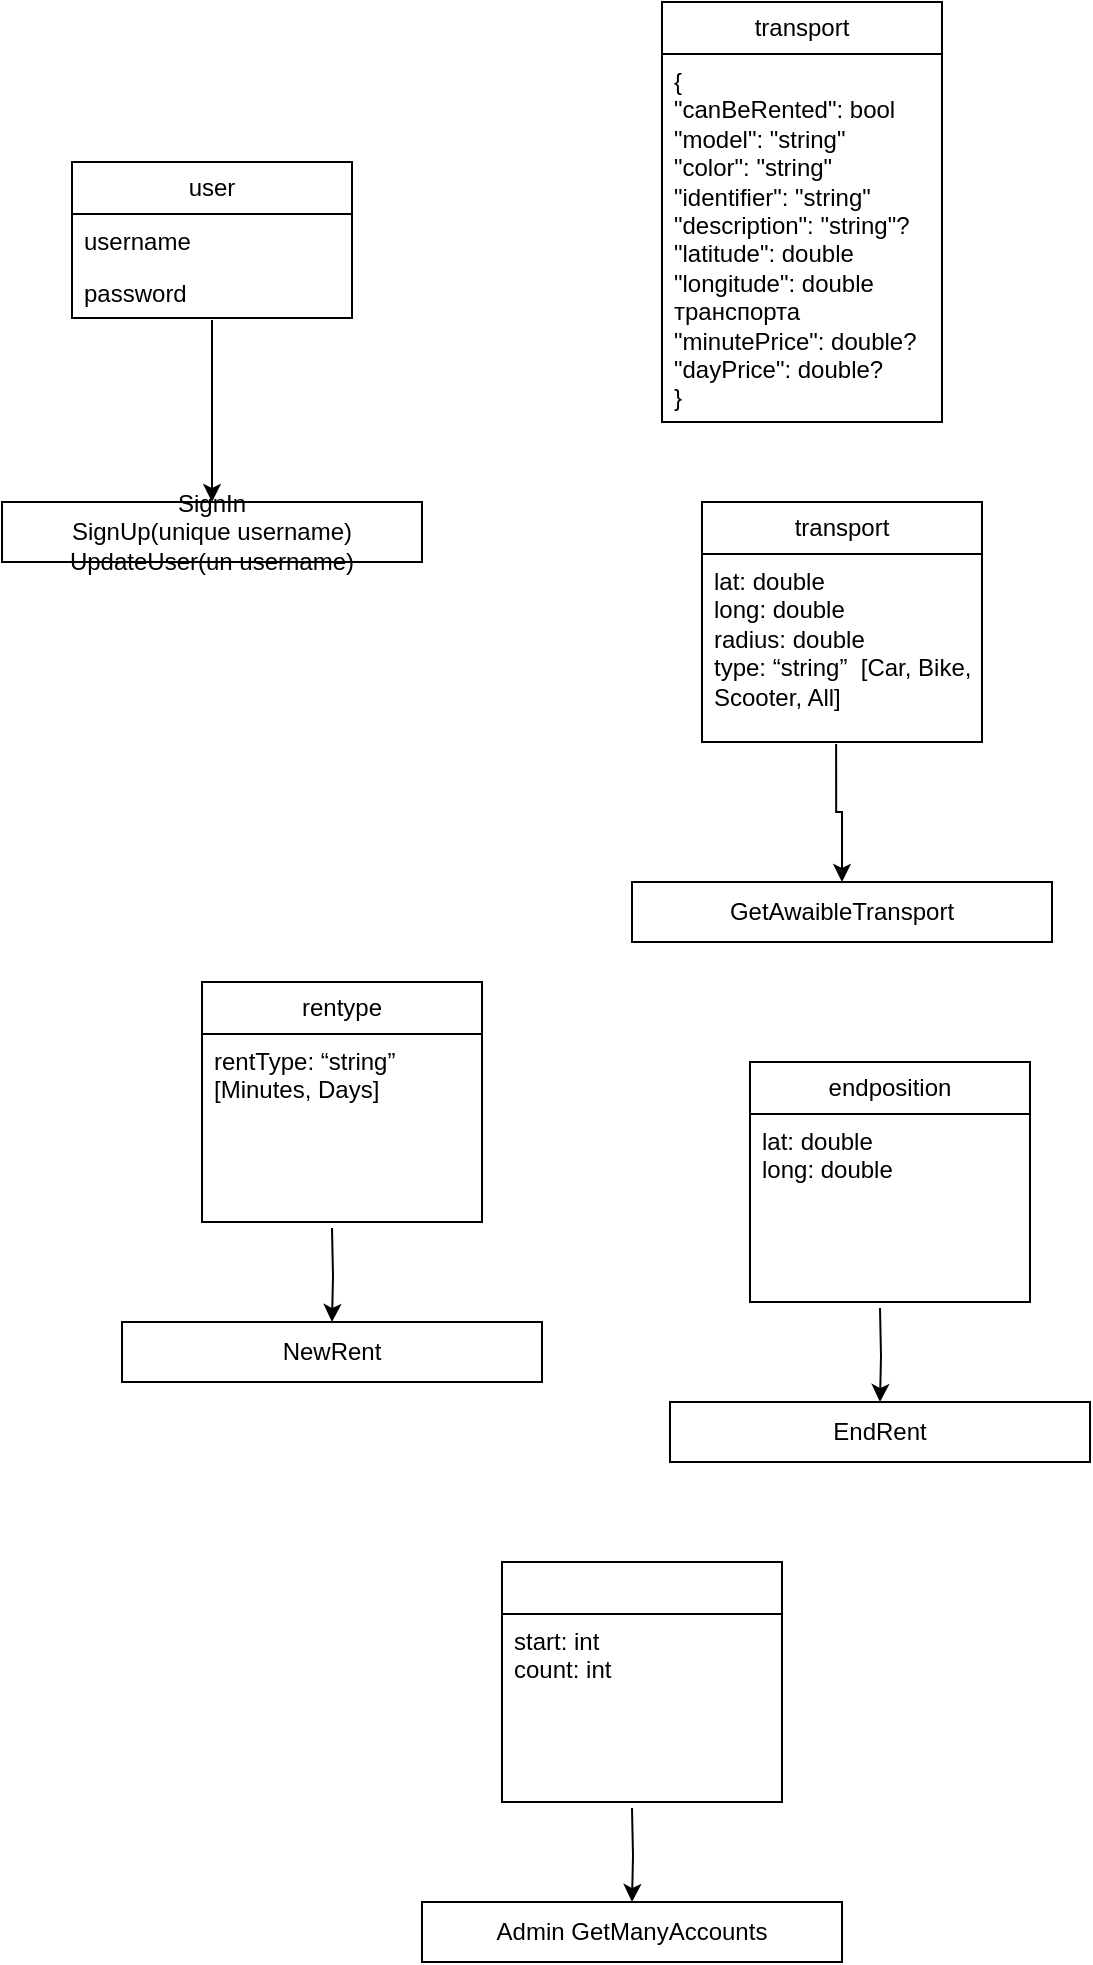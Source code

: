 <mxfile version="21.7.5" type="device">
  <diagram name="Страница — 1" id="loo5AhrEf2JEnCuY-RYQ">
    <mxGraphModel dx="1034" dy="788" grid="1" gridSize="10" guides="1" tooltips="1" connect="1" arrows="1" fold="1" page="1" pageScale="1" pageWidth="827" pageHeight="1169" math="0" shadow="0">
      <root>
        <mxCell id="0" />
        <mxCell id="1" parent="0" />
        <mxCell id="irH7_UgQpRdZX40xXywM-10" style="edgeStyle=orthogonalEdgeStyle;rounded=0;orthogonalLoop=1;jettySize=auto;html=1;exitX=0.5;exitY=1.038;exitDx=0;exitDy=0;entryX=0.5;entryY=0;entryDx=0;entryDy=0;exitPerimeter=0;" edge="1" parent="1" source="irH7_UgQpRdZX40xXywM-3" target="irH7_UgQpRdZX40xXywM-5">
          <mxGeometry relative="1" as="geometry" />
        </mxCell>
        <mxCell id="irH7_UgQpRdZX40xXywM-1" value="user" style="swimlane;fontStyle=0;childLayout=stackLayout;horizontal=1;startSize=26;fillColor=none;horizontalStack=0;resizeParent=1;resizeParentMax=0;resizeLast=0;collapsible=1;marginBottom=0;whiteSpace=wrap;html=1;" vertex="1" parent="1">
          <mxGeometry x="115" y="210" width="140" height="78" as="geometry" />
        </mxCell>
        <mxCell id="irH7_UgQpRdZX40xXywM-2" value="username" style="text;strokeColor=none;fillColor=none;align=left;verticalAlign=top;spacingLeft=4;spacingRight=4;overflow=hidden;rotatable=0;points=[[0,0.5],[1,0.5]];portConstraint=eastwest;whiteSpace=wrap;html=1;" vertex="1" parent="irH7_UgQpRdZX40xXywM-1">
          <mxGeometry y="26" width="140" height="26" as="geometry" />
        </mxCell>
        <mxCell id="irH7_UgQpRdZX40xXywM-3" value="password" style="text;strokeColor=none;fillColor=none;align=left;verticalAlign=top;spacingLeft=4;spacingRight=4;overflow=hidden;rotatable=0;points=[[0,0.5],[1,0.5]];portConstraint=eastwest;whiteSpace=wrap;html=1;" vertex="1" parent="irH7_UgQpRdZX40xXywM-1">
          <mxGeometry y="52" width="140" height="26" as="geometry" />
        </mxCell>
        <mxCell id="irH7_UgQpRdZX40xXywM-5" value="SignIn&lt;br&gt;SignUp(unique username)&lt;br&gt;UpdateUser(un username)" style="whiteSpace=wrap;html=1;" vertex="1" parent="1">
          <mxGeometry x="80" y="380" width="210" height="30" as="geometry" />
        </mxCell>
        <mxCell id="irH7_UgQpRdZX40xXywM-6" value="transport" style="swimlane;fontStyle=0;childLayout=stackLayout;horizontal=1;startSize=26;fillColor=none;horizontalStack=0;resizeParent=1;resizeParentMax=0;resizeLast=0;collapsible=1;marginBottom=0;whiteSpace=wrap;html=1;" vertex="1" parent="1">
          <mxGeometry x="410" y="130" width="140" height="210" as="geometry" />
        </mxCell>
        <mxCell id="irH7_UgQpRdZX40xXywM-7" value="{&lt;br&gt;&quot;canBeRented&quot;: bool&lt;br&gt;&quot;model&quot;: &quot;string&quot;&lt;br&gt;&quot;color&quot;: &quot;string&quot;&lt;br&gt;&quot;identifier&quot;: &quot;string&quot;&lt;br&gt;&quot;description&quot;: &quot;string&quot;?&lt;br&gt;&quot;latitude&quot;: double&lt;br&gt;&quot;longitude&quot;: double транспорта&lt;br&gt;&quot;minutePrice&quot;: double?&lt;br&gt;&quot;dayPrice&quot;: double?&lt;br&gt;}" style="text;strokeColor=none;fillColor=none;align=left;verticalAlign=top;spacingLeft=4;spacingRight=4;overflow=hidden;rotatable=0;points=[[0,0.5],[1,0.5]];portConstraint=eastwest;whiteSpace=wrap;html=1;" vertex="1" parent="irH7_UgQpRdZX40xXywM-6">
          <mxGeometry y="26" width="140" height="184" as="geometry" />
        </mxCell>
        <mxCell id="irH7_UgQpRdZX40xXywM-14" style="edgeStyle=orthogonalEdgeStyle;rounded=0;orthogonalLoop=1;jettySize=auto;html=1;exitX=0.479;exitY=1.011;exitDx=0;exitDy=0;entryX=0.5;entryY=0;entryDx=0;entryDy=0;exitPerimeter=0;" edge="1" parent="1" source="irH7_UgQpRdZX40xXywM-12" target="irH7_UgQpRdZX40xXywM-13">
          <mxGeometry relative="1" as="geometry" />
        </mxCell>
        <mxCell id="irH7_UgQpRdZX40xXywM-11" value="transport" style="swimlane;fontStyle=0;childLayout=stackLayout;horizontal=1;startSize=26;fillColor=none;horizontalStack=0;resizeParent=1;resizeParentMax=0;resizeLast=0;collapsible=1;marginBottom=0;whiteSpace=wrap;html=1;" vertex="1" parent="1">
          <mxGeometry x="430" y="380" width="140" height="120" as="geometry" />
        </mxCell>
        <mxCell id="irH7_UgQpRdZX40xXywM-12" value="lat: double&amp;nbsp;&lt;br&gt;long: double&amp;nbsp;&lt;br&gt;radius: double&lt;br&gt;type: “string”&amp;nbsp; [Car, Bike, Scooter, All]" style="text;strokeColor=none;fillColor=none;align=left;verticalAlign=top;spacingLeft=4;spacingRight=4;overflow=hidden;rotatable=0;points=[[0,0.5],[1,0.5]];portConstraint=eastwest;whiteSpace=wrap;html=1;" vertex="1" parent="irH7_UgQpRdZX40xXywM-11">
          <mxGeometry y="26" width="140" height="94" as="geometry" />
        </mxCell>
        <mxCell id="irH7_UgQpRdZX40xXywM-13" value="GetAwaibleTransport" style="whiteSpace=wrap;html=1;" vertex="1" parent="1">
          <mxGeometry x="395" y="570" width="210" height="30" as="geometry" />
        </mxCell>
        <mxCell id="irH7_UgQpRdZX40xXywM-18" style="edgeStyle=orthogonalEdgeStyle;rounded=0;orthogonalLoop=1;jettySize=auto;html=1;entryX=0.5;entryY=0;entryDx=0;entryDy=0;" edge="1" parent="1" target="irH7_UgQpRdZX40xXywM-17">
          <mxGeometry relative="1" as="geometry">
            <mxPoint x="245" y="743" as="sourcePoint" />
          </mxGeometry>
        </mxCell>
        <mxCell id="irH7_UgQpRdZX40xXywM-15" value="rentype" style="swimlane;fontStyle=0;childLayout=stackLayout;horizontal=1;startSize=26;fillColor=none;horizontalStack=0;resizeParent=1;resizeParentMax=0;resizeLast=0;collapsible=1;marginBottom=0;whiteSpace=wrap;html=1;" vertex="1" parent="1">
          <mxGeometry x="180" y="620" width="140" height="120" as="geometry" />
        </mxCell>
        <mxCell id="irH7_UgQpRdZX40xXywM-16" value="rentType: “string” [Minutes, Days]&amp;nbsp;" style="text;strokeColor=none;fillColor=none;align=left;verticalAlign=top;spacingLeft=4;spacingRight=4;overflow=hidden;rotatable=0;points=[[0,0.5],[1,0.5]];portConstraint=eastwest;whiteSpace=wrap;html=1;" vertex="1" parent="irH7_UgQpRdZX40xXywM-15">
          <mxGeometry y="26" width="140" height="94" as="geometry" />
        </mxCell>
        <mxCell id="irH7_UgQpRdZX40xXywM-17" value="NewRent" style="whiteSpace=wrap;html=1;" vertex="1" parent="1">
          <mxGeometry x="140" y="790" width="210" height="30" as="geometry" />
        </mxCell>
        <mxCell id="irH7_UgQpRdZX40xXywM-19" style="edgeStyle=orthogonalEdgeStyle;rounded=0;orthogonalLoop=1;jettySize=auto;html=1;entryX=0.5;entryY=0;entryDx=0;entryDy=0;" edge="1" parent="1" target="irH7_UgQpRdZX40xXywM-22">
          <mxGeometry relative="1" as="geometry">
            <mxPoint x="519" y="783" as="sourcePoint" />
          </mxGeometry>
        </mxCell>
        <mxCell id="irH7_UgQpRdZX40xXywM-20" value="endposition" style="swimlane;fontStyle=0;childLayout=stackLayout;horizontal=1;startSize=26;fillColor=none;horizontalStack=0;resizeParent=1;resizeParentMax=0;resizeLast=0;collapsible=1;marginBottom=0;whiteSpace=wrap;html=1;" vertex="1" parent="1">
          <mxGeometry x="454" y="660" width="140" height="120" as="geometry" />
        </mxCell>
        <mxCell id="irH7_UgQpRdZX40xXywM-21" value="lat: double&lt;br&gt;long: double" style="text;strokeColor=none;fillColor=none;align=left;verticalAlign=top;spacingLeft=4;spacingRight=4;overflow=hidden;rotatable=0;points=[[0,0.5],[1,0.5]];portConstraint=eastwest;whiteSpace=wrap;html=1;" vertex="1" parent="irH7_UgQpRdZX40xXywM-20">
          <mxGeometry y="26" width="140" height="94" as="geometry" />
        </mxCell>
        <mxCell id="irH7_UgQpRdZX40xXywM-22" value="EndRent" style="whiteSpace=wrap;html=1;" vertex="1" parent="1">
          <mxGeometry x="414" y="830" width="210" height="30" as="geometry" />
        </mxCell>
        <mxCell id="irH7_UgQpRdZX40xXywM-23" style="edgeStyle=orthogonalEdgeStyle;rounded=0;orthogonalLoop=1;jettySize=auto;html=1;entryX=0.5;entryY=0;entryDx=0;entryDy=0;" edge="1" parent="1" target="irH7_UgQpRdZX40xXywM-26">
          <mxGeometry relative="1" as="geometry">
            <mxPoint x="395" y="1033" as="sourcePoint" />
          </mxGeometry>
        </mxCell>
        <mxCell id="irH7_UgQpRdZX40xXywM-24" value="" style="swimlane;fontStyle=0;childLayout=stackLayout;horizontal=1;startSize=26;fillColor=none;horizontalStack=0;resizeParent=1;resizeParentMax=0;resizeLast=0;collapsible=1;marginBottom=0;whiteSpace=wrap;html=1;" vertex="1" parent="1">
          <mxGeometry x="330" y="910" width="140" height="120" as="geometry" />
        </mxCell>
        <mxCell id="irH7_UgQpRdZX40xXywM-25" value="start: int&lt;br&gt;count: int" style="text;strokeColor=none;fillColor=none;align=left;verticalAlign=top;spacingLeft=4;spacingRight=4;overflow=hidden;rotatable=0;points=[[0,0.5],[1,0.5]];portConstraint=eastwest;whiteSpace=wrap;html=1;" vertex="1" parent="irH7_UgQpRdZX40xXywM-24">
          <mxGeometry y="26" width="140" height="94" as="geometry" />
        </mxCell>
        <mxCell id="irH7_UgQpRdZX40xXywM-26" value="Admin GetManyAccounts" style="whiteSpace=wrap;html=1;" vertex="1" parent="1">
          <mxGeometry x="290" y="1080" width="210" height="30" as="geometry" />
        </mxCell>
      </root>
    </mxGraphModel>
  </diagram>
</mxfile>
